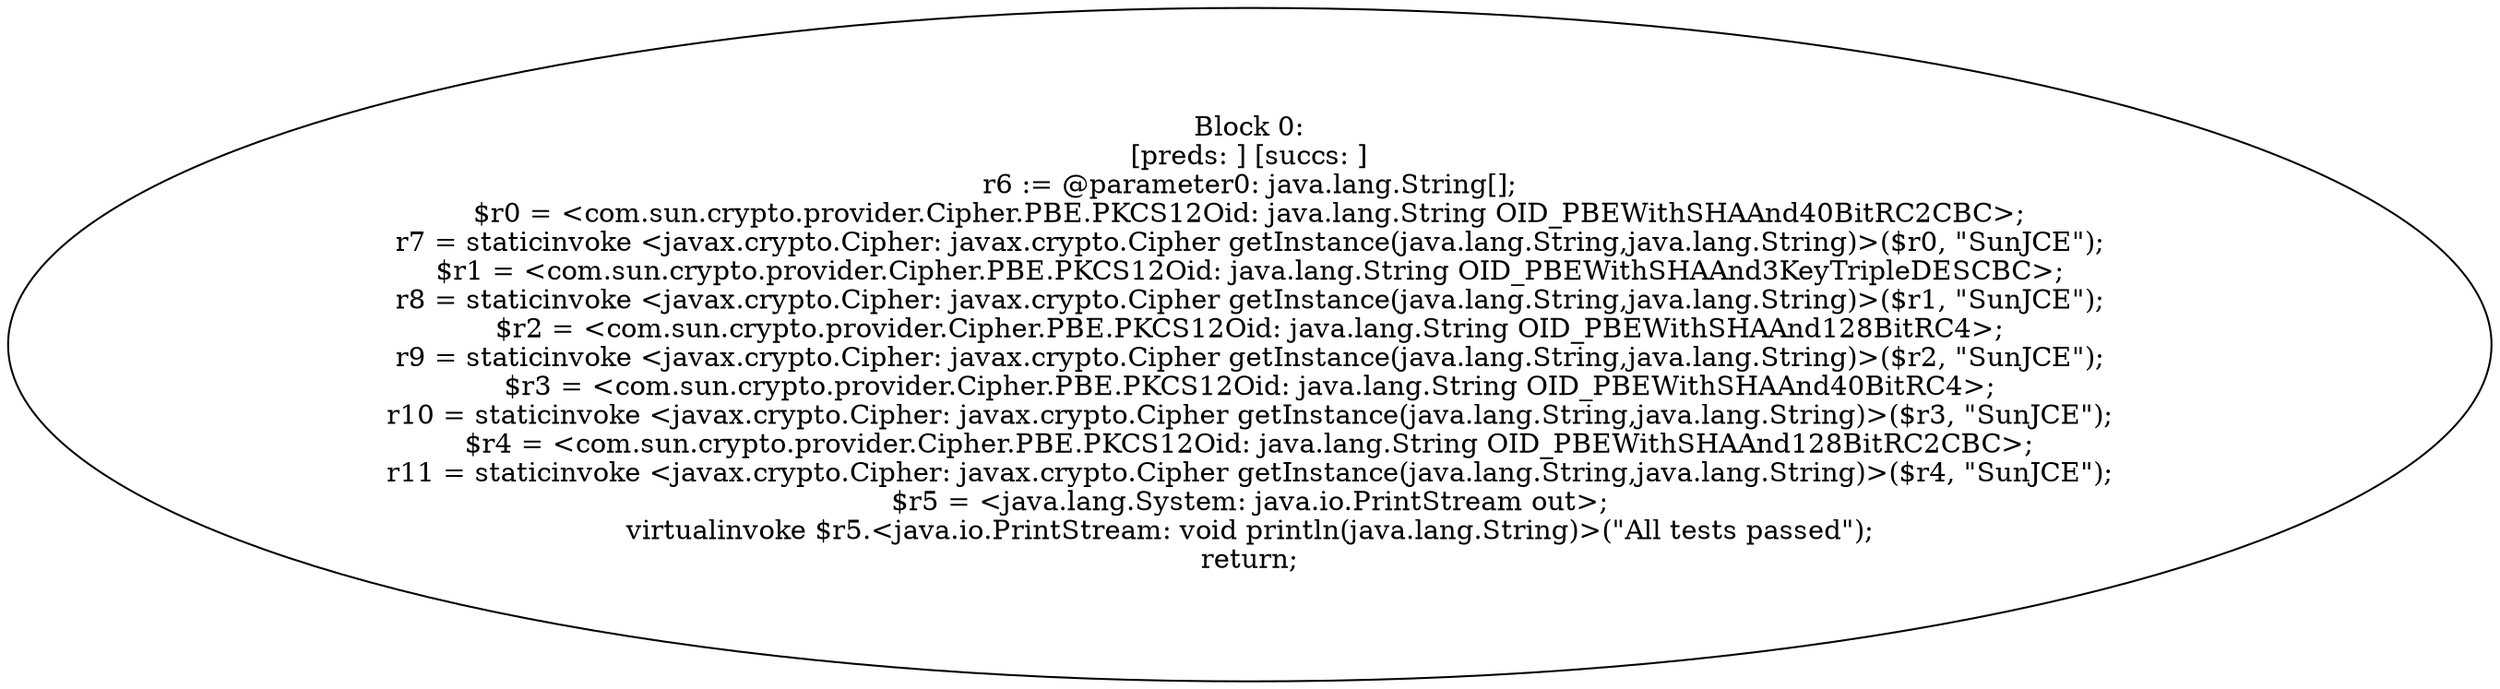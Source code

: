 digraph "unitGraph" {
    "Block 0:
[preds: ] [succs: ]
r6 := @parameter0: java.lang.String[];
$r0 = <com.sun.crypto.provider.Cipher.PBE.PKCS12Oid: java.lang.String OID_PBEWithSHAAnd40BitRC2CBC>;
r7 = staticinvoke <javax.crypto.Cipher: javax.crypto.Cipher getInstance(java.lang.String,java.lang.String)>($r0, \"SunJCE\");
$r1 = <com.sun.crypto.provider.Cipher.PBE.PKCS12Oid: java.lang.String OID_PBEWithSHAAnd3KeyTripleDESCBC>;
r8 = staticinvoke <javax.crypto.Cipher: javax.crypto.Cipher getInstance(java.lang.String,java.lang.String)>($r1, \"SunJCE\");
$r2 = <com.sun.crypto.provider.Cipher.PBE.PKCS12Oid: java.lang.String OID_PBEWithSHAAnd128BitRC4>;
r9 = staticinvoke <javax.crypto.Cipher: javax.crypto.Cipher getInstance(java.lang.String,java.lang.String)>($r2, \"SunJCE\");
$r3 = <com.sun.crypto.provider.Cipher.PBE.PKCS12Oid: java.lang.String OID_PBEWithSHAAnd40BitRC4>;
r10 = staticinvoke <javax.crypto.Cipher: javax.crypto.Cipher getInstance(java.lang.String,java.lang.String)>($r3, \"SunJCE\");
$r4 = <com.sun.crypto.provider.Cipher.PBE.PKCS12Oid: java.lang.String OID_PBEWithSHAAnd128BitRC2CBC>;
r11 = staticinvoke <javax.crypto.Cipher: javax.crypto.Cipher getInstance(java.lang.String,java.lang.String)>($r4, \"SunJCE\");
$r5 = <java.lang.System: java.io.PrintStream out>;
virtualinvoke $r5.<java.io.PrintStream: void println(java.lang.String)>(\"All tests passed\");
return;
"
}
